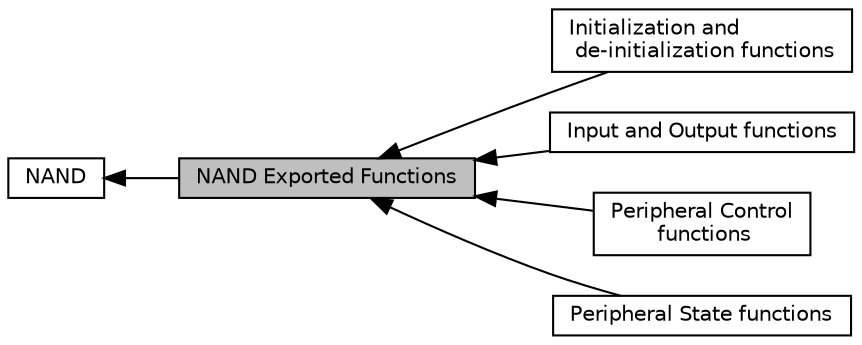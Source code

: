 digraph "NAND Exported Functions"
{
  edge [fontname="Helvetica",fontsize="10",labelfontname="Helvetica",labelfontsize="10"];
  node [fontname="Helvetica",fontsize="10",shape=record];
  rankdir=LR;
  Node1 [label="NAND",height=0.2,width=0.4,color="black", fillcolor="white", style="filled",URL="$group___n_a_n_d.html"];
  Node0 [label="NAND Exported Functions",height=0.2,width=0.4,color="black", fillcolor="grey75", style="filled", fontcolor="black"];
  Node2 [label="Initialization and\l de-initialization functions",height=0.2,width=0.4,color="black", fillcolor="white", style="filled",URL="$group___n_a_n_d___exported___functions___group1.html"];
  Node3 [label="Input and Output functions",height=0.2,width=0.4,color="black", fillcolor="white", style="filled",URL="$group___n_a_n_d___exported___functions___group2.html"];
  Node4 [label="Peripheral Control\l functions",height=0.2,width=0.4,color="black", fillcolor="white", style="filled",URL="$group___n_a_n_d___exported___functions___group3.html"];
  Node5 [label="Peripheral State functions",height=0.2,width=0.4,color="black", fillcolor="white", style="filled",URL="$group___n_a_n_d___exported___functions___group4.html"];
  Node1->Node0 [shape=plaintext, dir="back", style="solid"];
  Node0->Node2 [shape=plaintext, dir="back", style="solid"];
  Node0->Node3 [shape=plaintext, dir="back", style="solid"];
  Node0->Node4 [shape=plaintext, dir="back", style="solid"];
  Node0->Node5 [shape=plaintext, dir="back", style="solid"];
}
